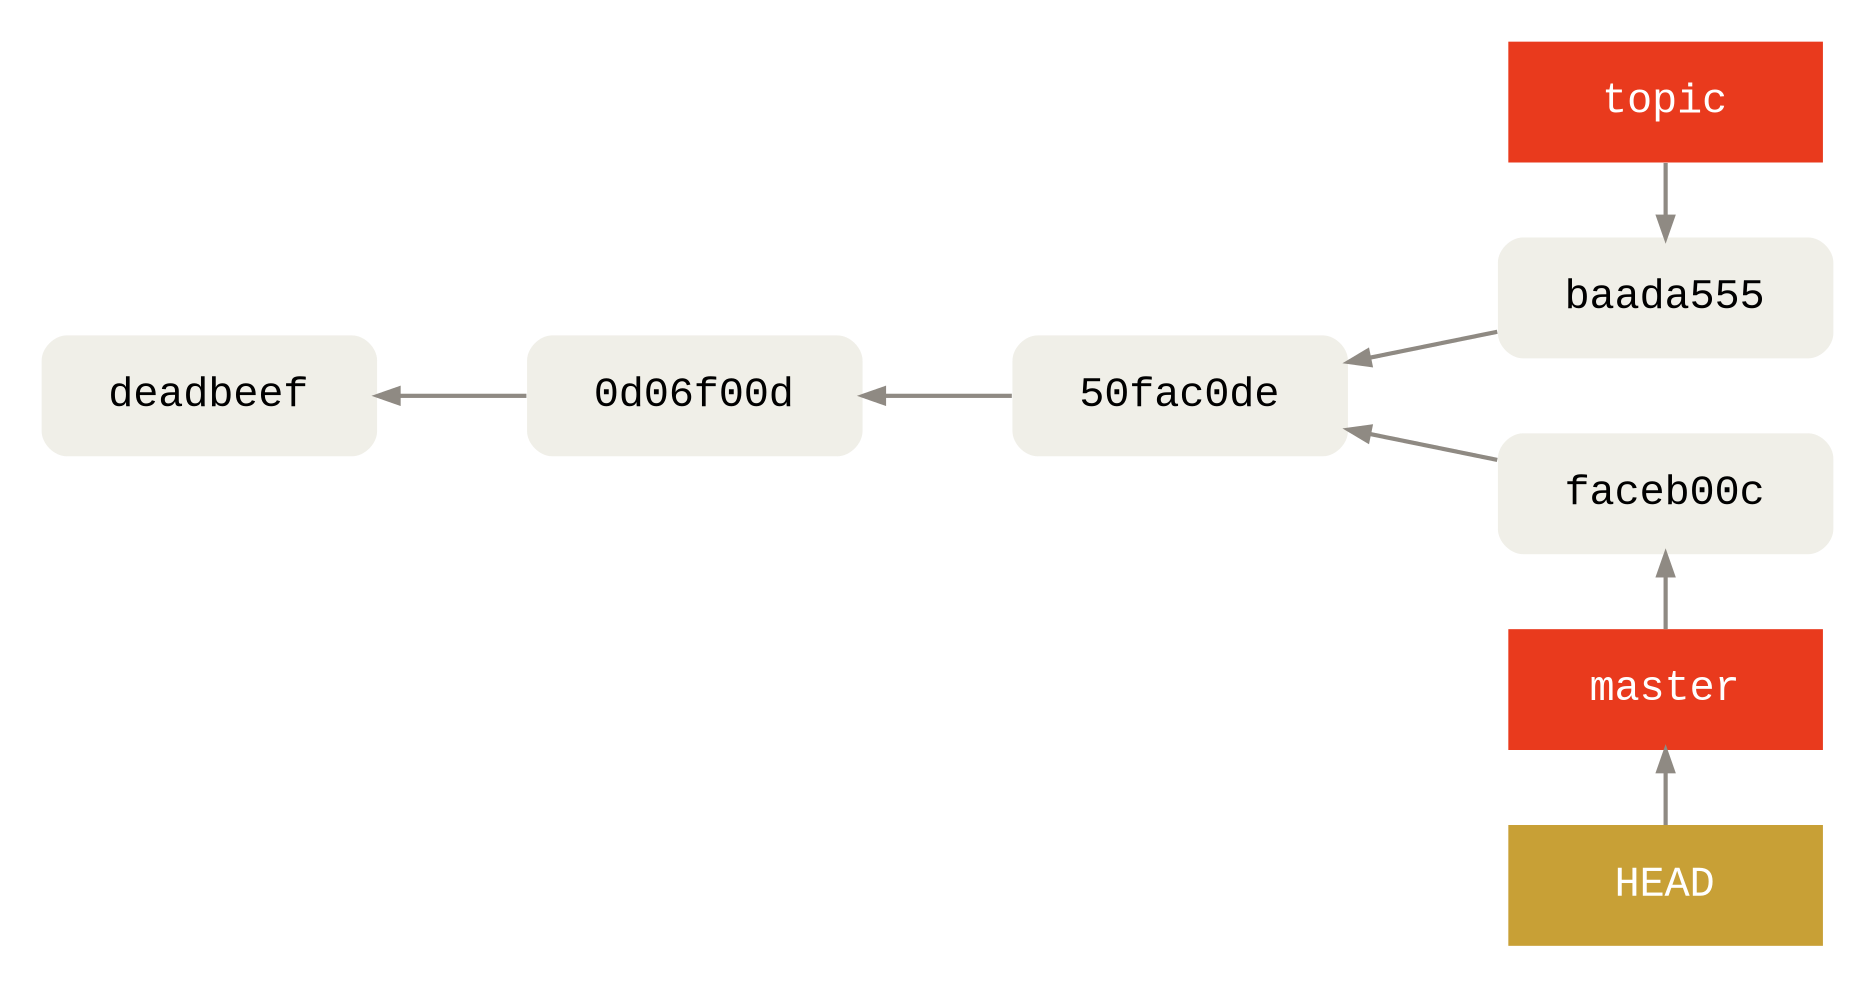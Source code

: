 digraph Git {
  bgcolor="transparent"

  rankdir=LR
  ranksep=1
  nodesep=.5

  edge [color="#8f8a83"
        penwidth=2
        dir="back"]
  node [shape=box
        fontname="Menlo, Monaco, Consolas, Lucida Console, Courier New, monospace"
        fontsize=20
        margin=".45,.25"
        width=2.1
        penwidth=0]

  node [style="rounded,filled"
        fillcolor="#f0efe8"]
  A [label="deadbeef"]
  B [label="0d06f00d"]
  C [label="50fac0de"]
  D [label="baada555"]
  E [label="faceb00c"]

  node [style="filled"
        fontcolor="#ffffff"
        fillcolor="#e93a1d"]
  HEAD [fillcolor="#c8a036"]

  subgraph cluster_main {
    color=invis
    A -> B -> C
  }

  subgraph cluster_master {
    color=invis
    {
      rank=same
      HEAD -> master -> E [dir="forward"]
    }
  }

  subgraph cluster_topic {
    color=invis
    {
      rank=same
      D -> topic
    }
  }

  C -> E
  C -> D
}
